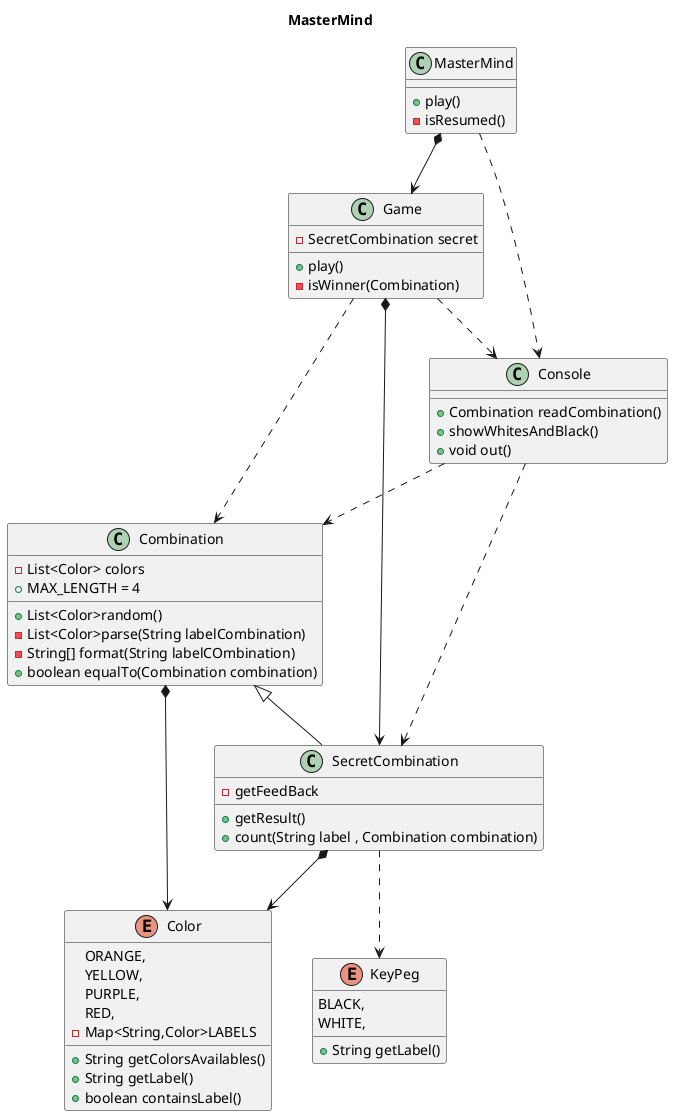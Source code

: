 @startuml

title MasterMind

class MasterMind{
    +play()
    -isResumed()
}
class Game{
    -SecretCombination secret
    +play()
    -isWinner(Combination)
}

class Combination {
    -List<Color> colors
    + MAX_LENGTH = 4
    +List<Color>random()
    -List<Color>parse(String labelCombination)
    -String[] format(String labelCOmbination)
    +boolean equalTo(Combination combination)
}

class SecretCombination extends Combination{
    +getResult()
    +count(String label , Combination combination)
    -getFeedBack
}

class Console{
    +Combination readCombination()
    +showWhitesAndBlack()
    +void out()
}

enum Color{
    ORANGE,
    YELLOW,
    PURPLE,
    RED,
    -Map<String,Color>LABELS
    +String getColorsAvailables()
    +String getLabel()
    +boolean containsLabel()
}

enum KeyPeg{
    BLACK,
    WHITE,
    +String getLabel()
}

MasterMind *-down-> Game
MasterMind ..> Console
Game ..>Console
Game ..> Combination
Game *--> SecretCombination 

Console..>Combination
Console ..> SecretCombination

Combination *-down-> Color
SecretCombination *-down-> Color
SecretCombination ..> KeyPeg

@enduml
